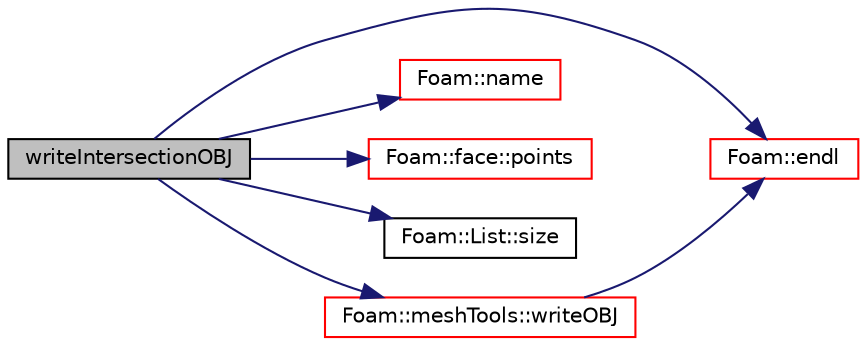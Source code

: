 digraph "writeIntersectionOBJ"
{
  bgcolor="transparent";
  edge [fontname="Helvetica",fontsize="10",labelfontname="Helvetica",labelfontsize="10"];
  node [fontname="Helvetica",fontsize="10",shape=record];
  rankdir="LR";
  Node126 [label="writeIntersectionOBJ",height=0.2,width=0.4,color="black", fillcolor="grey75", style="filled", fontcolor="black"];
  Node126 -> Node127 [color="midnightblue",fontsize="10",style="solid",fontname="Helvetica"];
  Node127 [label="Foam::endl",height=0.2,width=0.4,color="red",URL="$a21851.html#a2db8fe02a0d3909e9351bb4275b23ce4",tooltip="Add newline and flush stream. "];
  Node126 -> Node129 [color="midnightblue",fontsize="10",style="solid",fontname="Helvetica"];
  Node129 [label="Foam::name",height=0.2,width=0.4,color="red",URL="$a21851.html#adcb0df2bd4953cb6bb390272d8263c3a",tooltip="Return a string representation of a complex. "];
  Node126 -> Node132 [color="midnightblue",fontsize="10",style="solid",fontname="Helvetica"];
  Node132 [label="Foam::face::points",height=0.2,width=0.4,color="red",URL="$a28369.html#a31b4b5aa616e3ff848118f676e9fec6e",tooltip="Return the points corresponding to this face. "];
  Node126 -> Node135 [color="midnightblue",fontsize="10",style="solid",fontname="Helvetica"];
  Node135 [label="Foam::List::size",height=0.2,width=0.4,color="black",URL="$a26833.html#a8a5f6fa29bd4b500caf186f60245b384",tooltip="Override size to be inconsistent with allocated storage. "];
  Node126 -> Node136 [color="midnightblue",fontsize="10",style="solid",fontname="Helvetica"];
  Node136 [label="Foam::meshTools::writeOBJ",height=0.2,width=0.4,color="red",URL="$a21883.html#afd76c6ccc8ee4a5957f0232218167c17",tooltip="Write obj representation of point. "];
  Node136 -> Node127 [color="midnightblue",fontsize="10",style="solid",fontname="Helvetica"];
}

